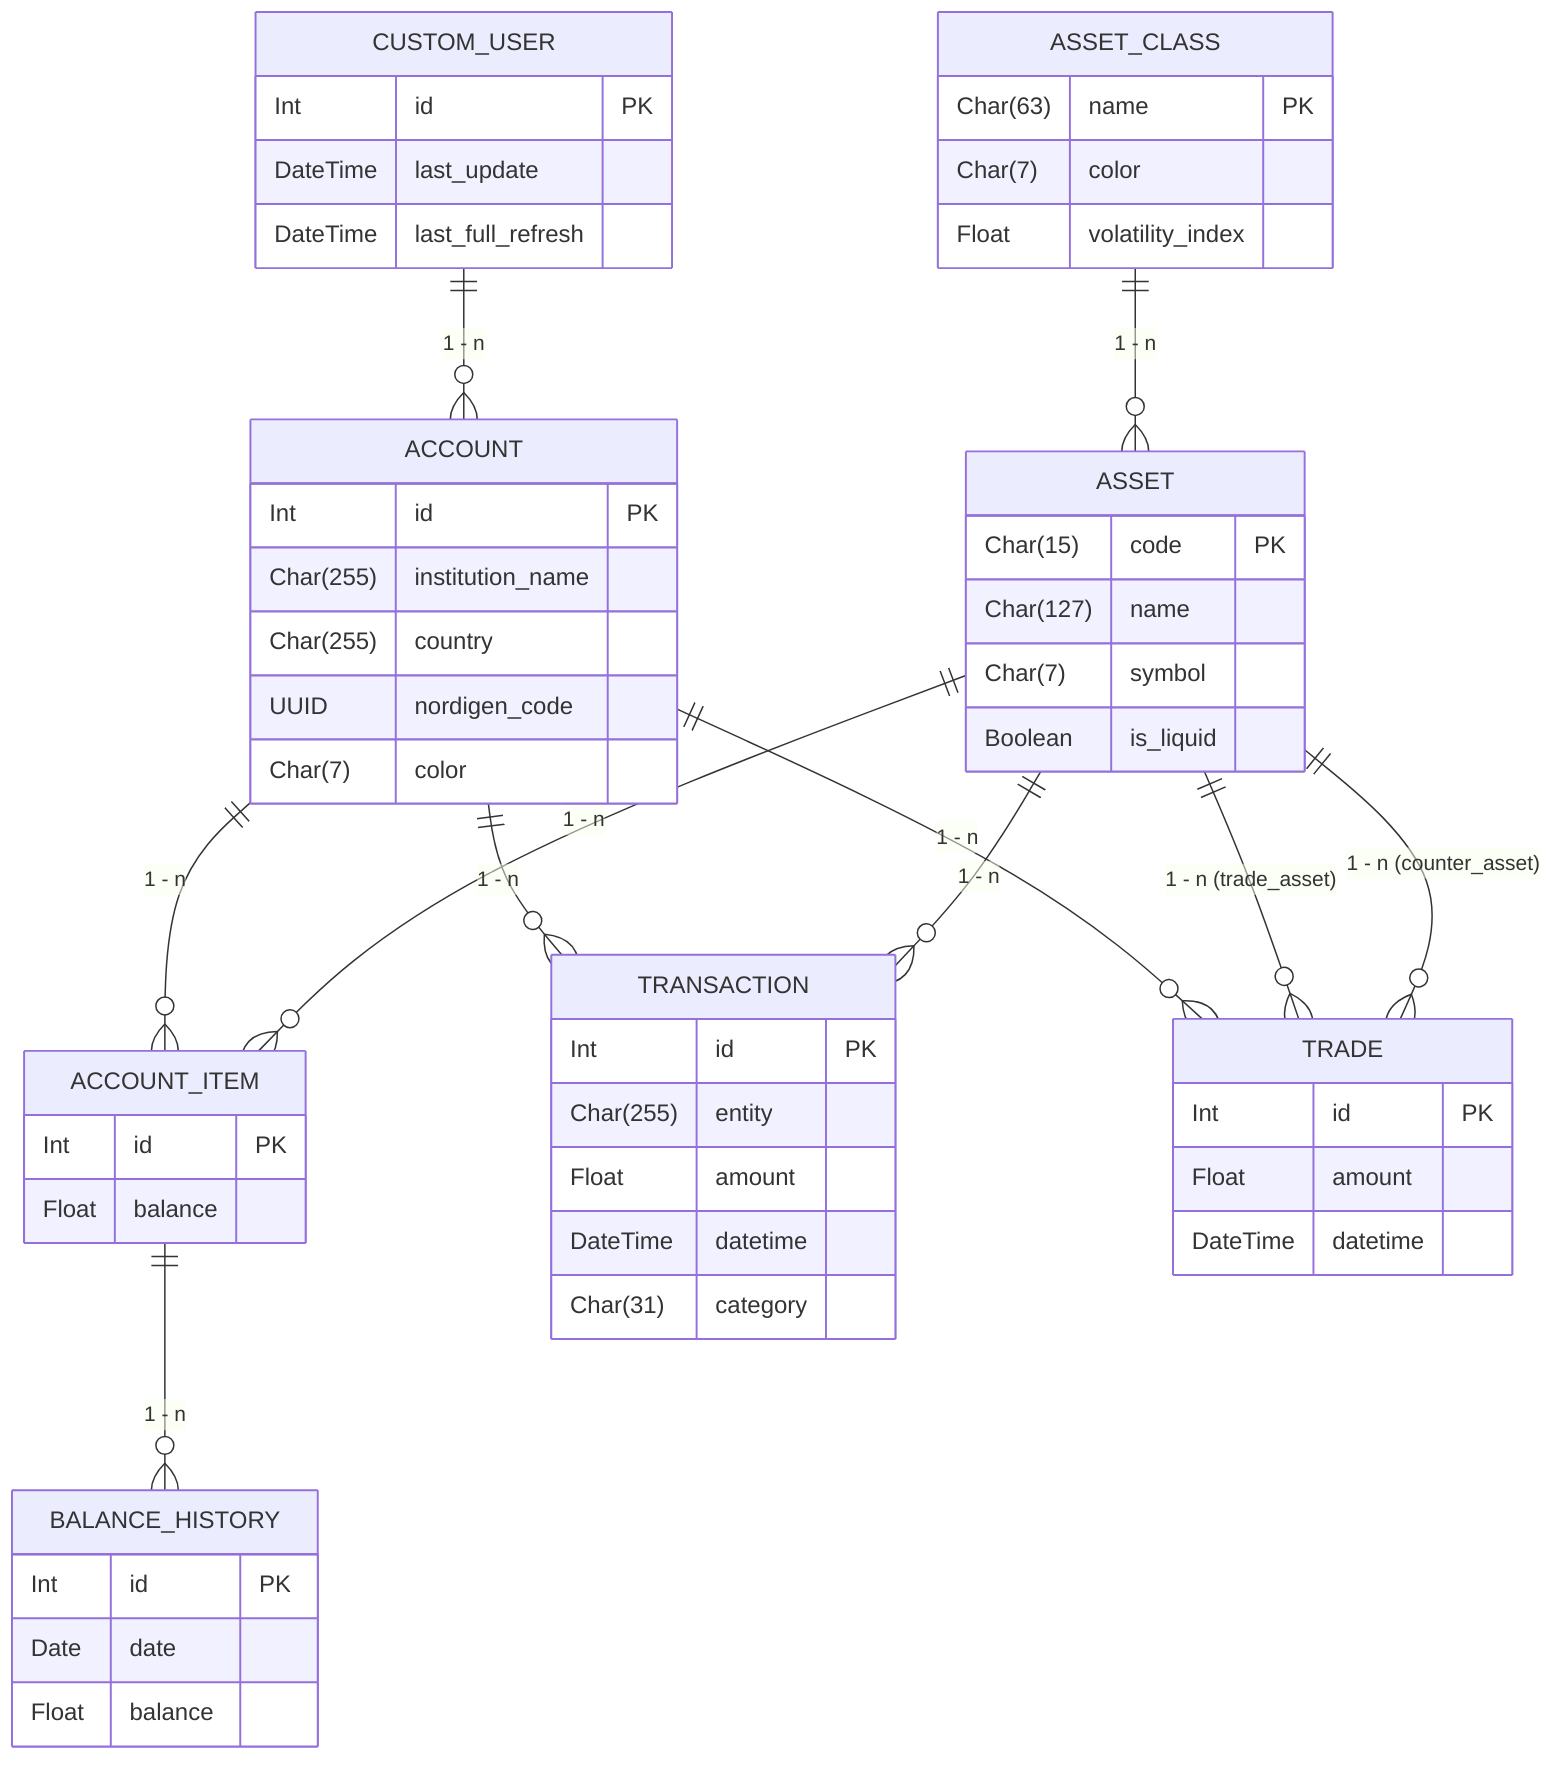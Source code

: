 erDiagram

    %% -------------------------
    %% ENTITY: AssetClass
    %% -------------------------
    ASSET_CLASS {
        Char(63) name PK
        Char(7) color
        Float volatility_index
    }

    %% -------------------------
    %% ENTITY: Asset
    %% -------------------------
    ASSET {
        Char(15) code PK
        Char(127) name
        Char(7) symbol
        Boolean is_liquid
        %% symbol is nullable
        %% FK to AssetClass(name)
    }

    %% -------------------------
    %% ENTITY: CustomUser (extends AbstractUser)
    %%   Represented here for completeness
    %% -------------------------
    CUSTOM_USER {
        Int id PK
        DateTime last_update
        DateTime last_full_refresh
        %% plus AbstractUser fields
    }

    %% -------------------------
    %% ENTITY: Account
    %% -------------------------
    ACCOUNT {
        Int id PK
        Char(255) institution_name
        Char(255) country
        UUID nordigen_code
        Char(7) color
        %% FK to CustomUser(id)
        %% unique(institution_name, user)
    }

    %% -------------------------
    %% ENTITY: AccountItem
    %% -------------------------
    ACCOUNT_ITEM {
        Int id PK
        Float balance
        %% FK to Account(id)
        %% FK to Asset(code)
        %% unique(account, asset)
    }

    %% -------------------------
    %% ENTITY: Transaction
    %% -------------------------
    TRANSACTION {
        Int id PK
        Char(255) entity
        Float amount
        DateTime datetime
        Char(31) category
        %% amount cannot be zero
        %% FK to Account(id)
        %% FK to Asset(code)
    }

    %% -------------------------
    %% ENTITY: Trade
    %% -------------------------
    TRADE {
        Int id PK
        Float amount
        DateTime datetime
        %% amount cannot be zero
        %% FK to Account(id)
        %% FK to Asset(code) (trade_asset)
        %% FK to Asset(code) (counter_asset)
    }

    %% -------------------------
    %% ENTITY: BalanceHistory
    %% -------------------------
    BALANCE_HISTORY {
        Int id PK
        Date date
        Float balance
        %% FK to AccountItem(id)
        %% unique(account_item, date)
        %% ordering: (account_item, date)
    }

    %% -------------------------
    %% RELATIONSHIPS
    %% -------------------------

    %% AssetClass (1) -- (N) Asset
    ASSET_CLASS ||--o{ ASSET : "1 - n"

    %% CustomUser (1) -- (N) Account
    CUSTOM_USER ||--o{ ACCOUNT : "1 - n"

    %% Account (1) -- (N) AccountItem
    ACCOUNT ||--o{ ACCOUNT_ITEM : "1 - n"

    %% Asset (1) -- (N) AccountItem
    ASSET ||--o{ ACCOUNT_ITEM : "1 - n"

    %% Account (1) -- (N) Transaction
    ACCOUNT ||--o{ TRANSACTION : "1 - n"

    %% Asset (1) -- (N) Transaction
    ASSET ||--o{ TRANSACTION : "1 - n"

    %% Account (1) -- (N) Trade
    ACCOUNT ||--o{ TRADE : "1 - n"

    %% Asset (1) -- (N) Trade (trade_asset)
    ASSET ||--o{ TRADE : "1 - n (trade_asset)"

    %% Asset (1) -- (N) Trade (counter_asset)
    ASSET ||--o{ TRADE : "1 - n (counter_asset)"

    %% AccountItem (1) -- (N) BalanceHistory
    ACCOUNT_ITEM ||--o{ BALANCE_HISTORY : "1 - n"